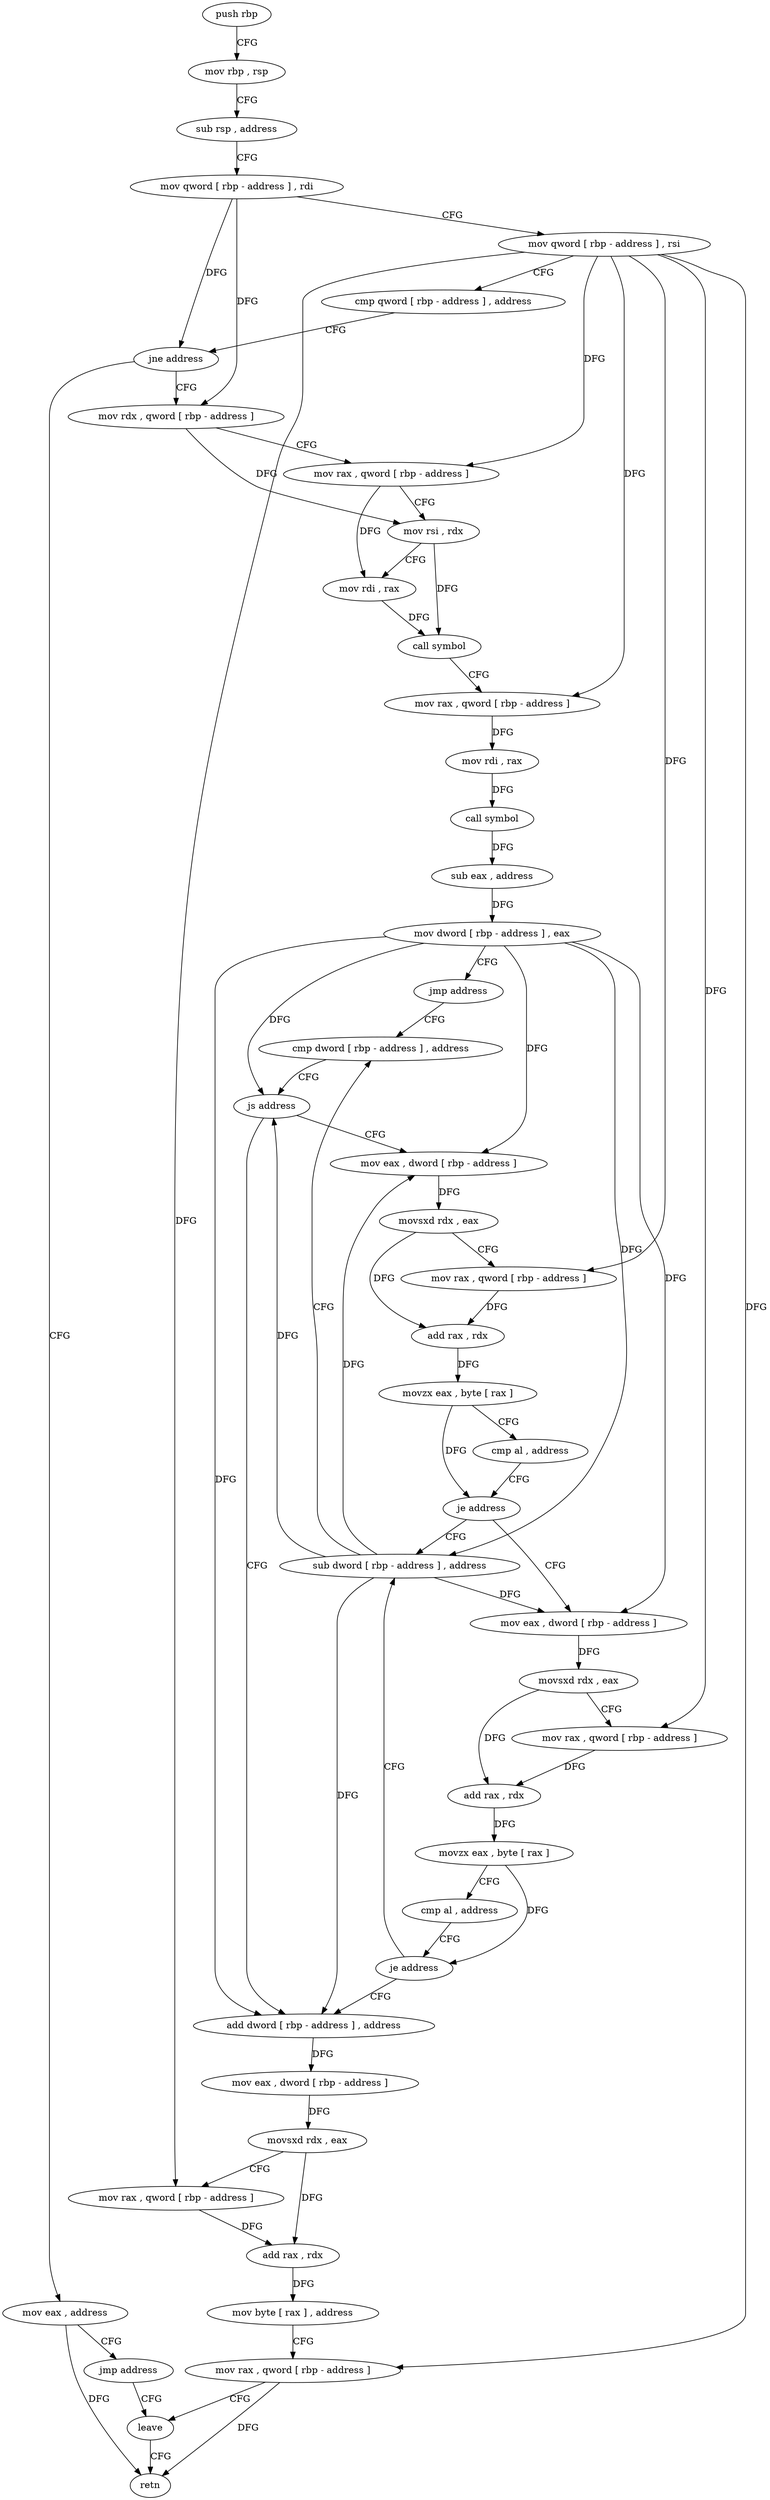 digraph "func" {
"4221256" [label = "push rbp" ]
"4221257" [label = "mov rbp , rsp" ]
"4221260" [label = "sub rsp , address" ]
"4221264" [label = "mov qword [ rbp - address ] , rdi" ]
"4221268" [label = "mov qword [ rbp - address ] , rsi" ]
"4221272" [label = "cmp qword [ rbp - address ] , address" ]
"4221277" [label = "jne address" ]
"4221286" [label = "mov rdx , qword [ rbp - address ]" ]
"4221279" [label = "mov eax , address" ]
"4221290" [label = "mov rax , qword [ rbp - address ]" ]
"4221294" [label = "mov rsi , rdx" ]
"4221297" [label = "mov rdi , rax" ]
"4221300" [label = "call symbol" ]
"4221305" [label = "mov rax , qword [ rbp - address ]" ]
"4221309" [label = "mov rdi , rax" ]
"4221312" [label = "call symbol" ]
"4221317" [label = "sub eax , address" ]
"4221320" [label = "mov dword [ rbp - address ] , eax" ]
"4221323" [label = "jmp address" ]
"4221329" [label = "cmp dword [ rbp - address ] , address" ]
"4221284" [label = "jmp address" ]
"4221399" [label = "leave" ]
"4221333" [label = "js address" ]
"4221375" [label = "add dword [ rbp - address ] , address" ]
"4221335" [label = "mov eax , dword [ rbp - address ]" ]
"4221400" [label = "retn" ]
"4221379" [label = "mov eax , dword [ rbp - address ]" ]
"4221382" [label = "movsxd rdx , eax" ]
"4221385" [label = "mov rax , qword [ rbp - address ]" ]
"4221389" [label = "add rax , rdx" ]
"4221392" [label = "mov byte [ rax ] , address" ]
"4221395" [label = "mov rax , qword [ rbp - address ]" ]
"4221338" [label = "movsxd rdx , eax" ]
"4221341" [label = "mov rax , qword [ rbp - address ]" ]
"4221345" [label = "add rax , rdx" ]
"4221348" [label = "movzx eax , byte [ rax ]" ]
"4221351" [label = "cmp al , address" ]
"4221353" [label = "je address" ]
"4221325" [label = "sub dword [ rbp - address ] , address" ]
"4221355" [label = "mov eax , dword [ rbp - address ]" ]
"4221358" [label = "movsxd rdx , eax" ]
"4221361" [label = "mov rax , qword [ rbp - address ]" ]
"4221365" [label = "add rax , rdx" ]
"4221368" [label = "movzx eax , byte [ rax ]" ]
"4221371" [label = "cmp al , address" ]
"4221373" [label = "je address" ]
"4221256" -> "4221257" [ label = "CFG" ]
"4221257" -> "4221260" [ label = "CFG" ]
"4221260" -> "4221264" [ label = "CFG" ]
"4221264" -> "4221268" [ label = "CFG" ]
"4221264" -> "4221277" [ label = "DFG" ]
"4221264" -> "4221286" [ label = "DFG" ]
"4221268" -> "4221272" [ label = "CFG" ]
"4221268" -> "4221290" [ label = "DFG" ]
"4221268" -> "4221305" [ label = "DFG" ]
"4221268" -> "4221385" [ label = "DFG" ]
"4221268" -> "4221395" [ label = "DFG" ]
"4221268" -> "4221341" [ label = "DFG" ]
"4221268" -> "4221361" [ label = "DFG" ]
"4221272" -> "4221277" [ label = "CFG" ]
"4221277" -> "4221286" [ label = "CFG" ]
"4221277" -> "4221279" [ label = "CFG" ]
"4221286" -> "4221290" [ label = "CFG" ]
"4221286" -> "4221294" [ label = "DFG" ]
"4221279" -> "4221284" [ label = "CFG" ]
"4221279" -> "4221400" [ label = "DFG" ]
"4221290" -> "4221294" [ label = "CFG" ]
"4221290" -> "4221297" [ label = "DFG" ]
"4221294" -> "4221297" [ label = "CFG" ]
"4221294" -> "4221300" [ label = "DFG" ]
"4221297" -> "4221300" [ label = "DFG" ]
"4221300" -> "4221305" [ label = "CFG" ]
"4221305" -> "4221309" [ label = "DFG" ]
"4221309" -> "4221312" [ label = "DFG" ]
"4221312" -> "4221317" [ label = "DFG" ]
"4221317" -> "4221320" [ label = "DFG" ]
"4221320" -> "4221323" [ label = "CFG" ]
"4221320" -> "4221333" [ label = "DFG" ]
"4221320" -> "4221375" [ label = "DFG" ]
"4221320" -> "4221335" [ label = "DFG" ]
"4221320" -> "4221325" [ label = "DFG" ]
"4221320" -> "4221355" [ label = "DFG" ]
"4221323" -> "4221329" [ label = "CFG" ]
"4221329" -> "4221333" [ label = "CFG" ]
"4221284" -> "4221399" [ label = "CFG" ]
"4221399" -> "4221400" [ label = "CFG" ]
"4221333" -> "4221375" [ label = "CFG" ]
"4221333" -> "4221335" [ label = "CFG" ]
"4221375" -> "4221379" [ label = "DFG" ]
"4221335" -> "4221338" [ label = "DFG" ]
"4221379" -> "4221382" [ label = "DFG" ]
"4221382" -> "4221385" [ label = "CFG" ]
"4221382" -> "4221389" [ label = "DFG" ]
"4221385" -> "4221389" [ label = "DFG" ]
"4221389" -> "4221392" [ label = "DFG" ]
"4221392" -> "4221395" [ label = "CFG" ]
"4221395" -> "4221399" [ label = "CFG" ]
"4221395" -> "4221400" [ label = "DFG" ]
"4221338" -> "4221341" [ label = "CFG" ]
"4221338" -> "4221345" [ label = "DFG" ]
"4221341" -> "4221345" [ label = "DFG" ]
"4221345" -> "4221348" [ label = "DFG" ]
"4221348" -> "4221351" [ label = "CFG" ]
"4221348" -> "4221353" [ label = "DFG" ]
"4221351" -> "4221353" [ label = "CFG" ]
"4221353" -> "4221325" [ label = "CFG" ]
"4221353" -> "4221355" [ label = "CFG" ]
"4221325" -> "4221329" [ label = "CFG" ]
"4221325" -> "4221333" [ label = "DFG" ]
"4221325" -> "4221375" [ label = "DFG" ]
"4221325" -> "4221335" [ label = "DFG" ]
"4221325" -> "4221355" [ label = "DFG" ]
"4221355" -> "4221358" [ label = "DFG" ]
"4221358" -> "4221361" [ label = "CFG" ]
"4221358" -> "4221365" [ label = "DFG" ]
"4221361" -> "4221365" [ label = "DFG" ]
"4221365" -> "4221368" [ label = "DFG" ]
"4221368" -> "4221371" [ label = "CFG" ]
"4221368" -> "4221373" [ label = "DFG" ]
"4221371" -> "4221373" [ label = "CFG" ]
"4221373" -> "4221325" [ label = "CFG" ]
"4221373" -> "4221375" [ label = "CFG" ]
}
